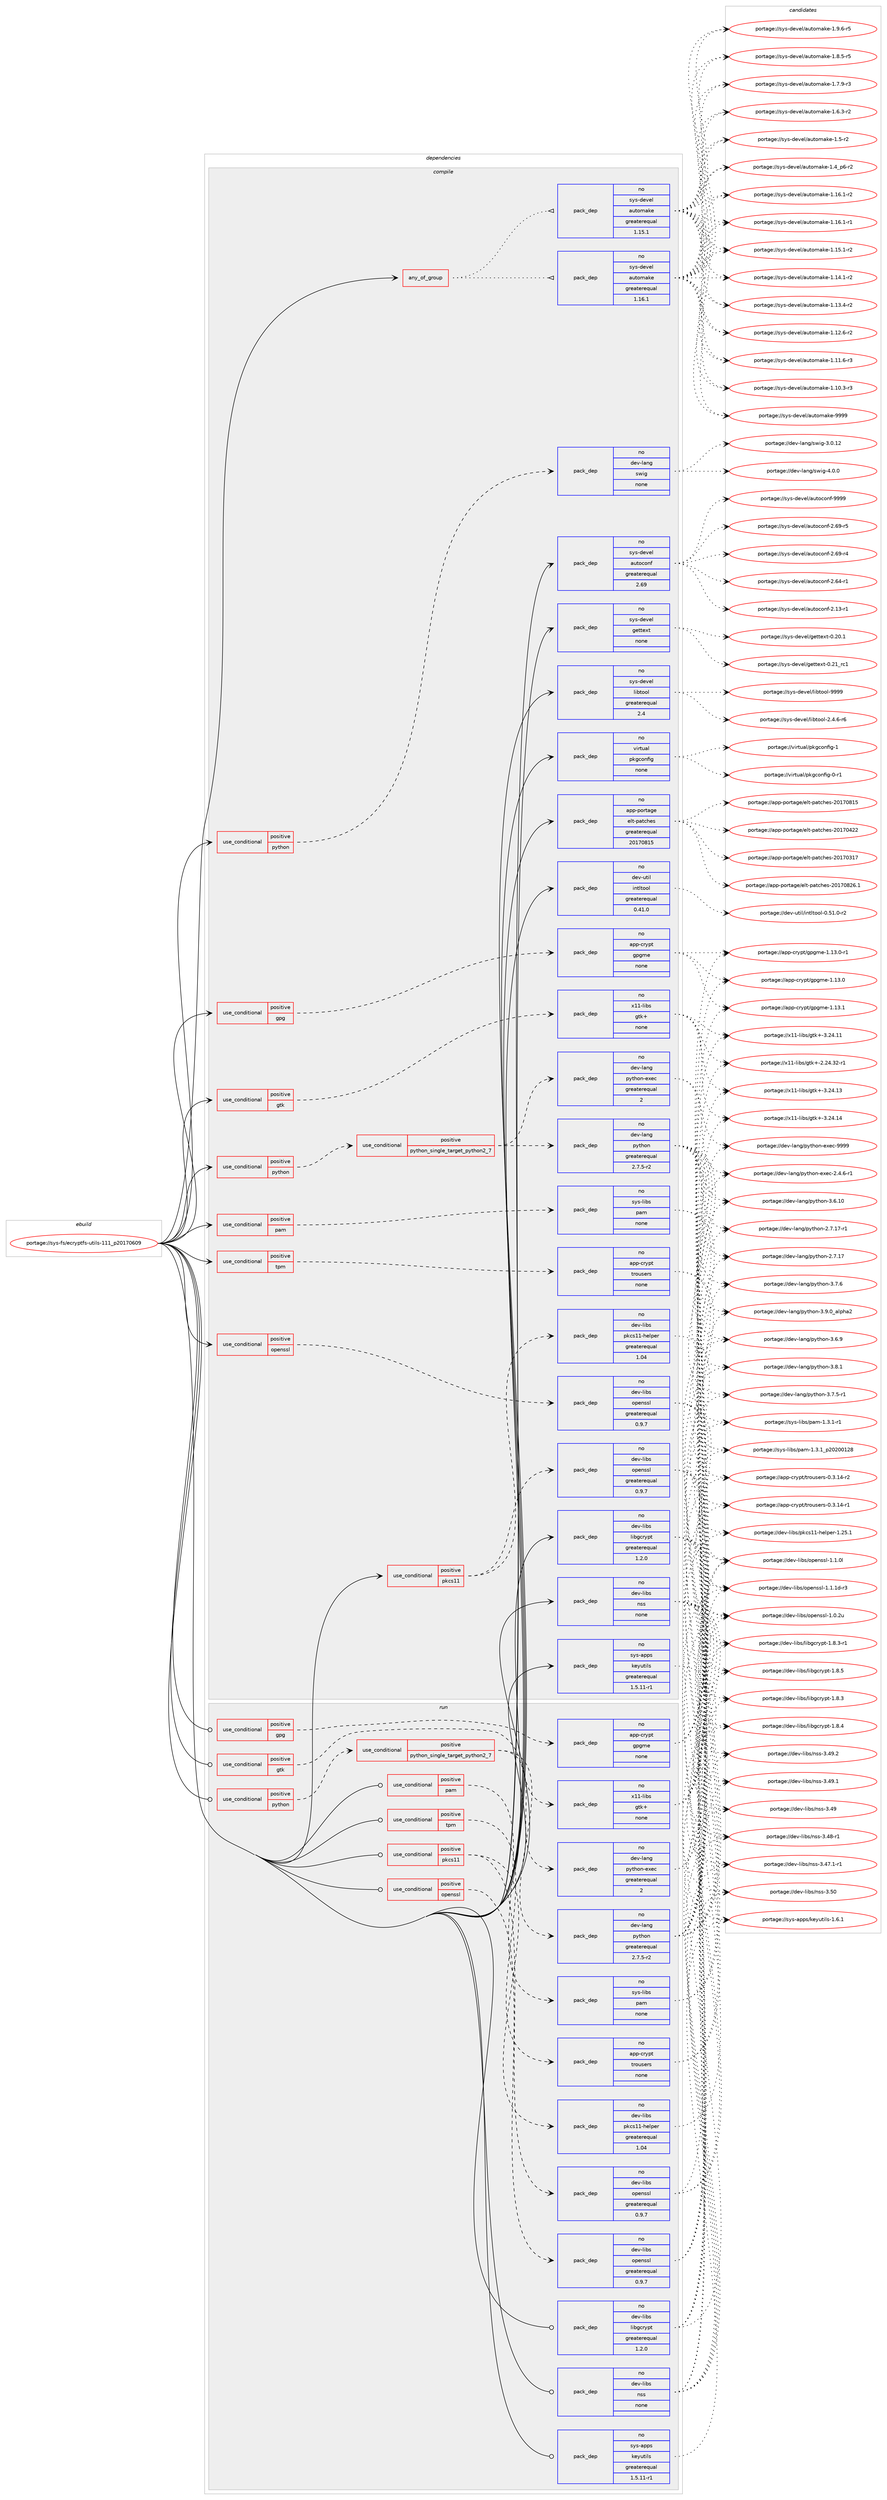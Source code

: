 digraph prolog {

# *************
# Graph options
# *************

newrank=true;
concentrate=true;
compound=true;
graph [rankdir=LR,fontname=Helvetica,fontsize=10,ranksep=1.5];#, ranksep=2.5, nodesep=0.2];
edge  [arrowhead=vee];
node  [fontname=Helvetica,fontsize=10];

# **********
# The ebuild
# **********

subgraph cluster_leftcol {
color=gray;
rank=same;
label=<<i>ebuild</i>>;
id [label="portage://sys-fs/ecryptfs-utils-111_p20170609", color=red, width=4, href="../sys-fs/ecryptfs-utils-111_p20170609.svg"];
}

# ****************
# The dependencies
# ****************

subgraph cluster_midcol {
color=gray;
label=<<i>dependencies</i>>;
subgraph cluster_compile {
fillcolor="#eeeeee";
style=filled;
label=<<i>compile</i>>;
subgraph any975 {
dependency46759 [label=<<TABLE BORDER="0" CELLBORDER="1" CELLSPACING="0" CELLPADDING="4"><TR><TD CELLPADDING="10">any_of_group</TD></TR></TABLE>>, shape=none, color=red];subgraph pack36476 {
dependency46760 [label=<<TABLE BORDER="0" CELLBORDER="1" CELLSPACING="0" CELLPADDING="4" WIDTH="220"><TR><TD ROWSPAN="6" CELLPADDING="30">pack_dep</TD></TR><TR><TD WIDTH="110">no</TD></TR><TR><TD>sys-devel</TD></TR><TR><TD>automake</TD></TR><TR><TD>greaterequal</TD></TR><TR><TD>1.16.1</TD></TR></TABLE>>, shape=none, color=blue];
}
dependency46759:e -> dependency46760:w [weight=20,style="dotted",arrowhead="oinv"];
subgraph pack36477 {
dependency46761 [label=<<TABLE BORDER="0" CELLBORDER="1" CELLSPACING="0" CELLPADDING="4" WIDTH="220"><TR><TD ROWSPAN="6" CELLPADDING="30">pack_dep</TD></TR><TR><TD WIDTH="110">no</TD></TR><TR><TD>sys-devel</TD></TR><TR><TD>automake</TD></TR><TR><TD>greaterequal</TD></TR><TR><TD>1.15.1</TD></TR></TABLE>>, shape=none, color=blue];
}
dependency46759:e -> dependency46761:w [weight=20,style="dotted",arrowhead="oinv"];
}
id:e -> dependency46759:w [weight=20,style="solid",arrowhead="vee"];
subgraph cond9248 {
dependency46762 [label=<<TABLE BORDER="0" CELLBORDER="1" CELLSPACING="0" CELLPADDING="4"><TR><TD ROWSPAN="3" CELLPADDING="10">use_conditional</TD></TR><TR><TD>positive</TD></TR><TR><TD>gpg</TD></TR></TABLE>>, shape=none, color=red];
subgraph pack36478 {
dependency46763 [label=<<TABLE BORDER="0" CELLBORDER="1" CELLSPACING="0" CELLPADDING="4" WIDTH="220"><TR><TD ROWSPAN="6" CELLPADDING="30">pack_dep</TD></TR><TR><TD WIDTH="110">no</TD></TR><TR><TD>app-crypt</TD></TR><TR><TD>gpgme</TD></TR><TR><TD>none</TD></TR><TR><TD></TD></TR></TABLE>>, shape=none, color=blue];
}
dependency46762:e -> dependency46763:w [weight=20,style="dashed",arrowhead="vee"];
}
id:e -> dependency46762:w [weight=20,style="solid",arrowhead="vee"];
subgraph cond9249 {
dependency46764 [label=<<TABLE BORDER="0" CELLBORDER="1" CELLSPACING="0" CELLPADDING="4"><TR><TD ROWSPAN="3" CELLPADDING="10">use_conditional</TD></TR><TR><TD>positive</TD></TR><TR><TD>gtk</TD></TR></TABLE>>, shape=none, color=red];
subgraph pack36479 {
dependency46765 [label=<<TABLE BORDER="0" CELLBORDER="1" CELLSPACING="0" CELLPADDING="4" WIDTH="220"><TR><TD ROWSPAN="6" CELLPADDING="30">pack_dep</TD></TR><TR><TD WIDTH="110">no</TD></TR><TR><TD>x11-libs</TD></TR><TR><TD>gtk+</TD></TR><TR><TD>none</TD></TR><TR><TD></TD></TR></TABLE>>, shape=none, color=blue];
}
dependency46764:e -> dependency46765:w [weight=20,style="dashed",arrowhead="vee"];
}
id:e -> dependency46764:w [weight=20,style="solid",arrowhead="vee"];
subgraph cond9250 {
dependency46766 [label=<<TABLE BORDER="0" CELLBORDER="1" CELLSPACING="0" CELLPADDING="4"><TR><TD ROWSPAN="3" CELLPADDING="10">use_conditional</TD></TR><TR><TD>positive</TD></TR><TR><TD>openssl</TD></TR></TABLE>>, shape=none, color=red];
subgraph pack36480 {
dependency46767 [label=<<TABLE BORDER="0" CELLBORDER="1" CELLSPACING="0" CELLPADDING="4" WIDTH="220"><TR><TD ROWSPAN="6" CELLPADDING="30">pack_dep</TD></TR><TR><TD WIDTH="110">no</TD></TR><TR><TD>dev-libs</TD></TR><TR><TD>openssl</TD></TR><TR><TD>greaterequal</TD></TR><TR><TD>0.9.7</TD></TR></TABLE>>, shape=none, color=blue];
}
dependency46766:e -> dependency46767:w [weight=20,style="dashed",arrowhead="vee"];
}
id:e -> dependency46766:w [weight=20,style="solid",arrowhead="vee"];
subgraph cond9251 {
dependency46768 [label=<<TABLE BORDER="0" CELLBORDER="1" CELLSPACING="0" CELLPADDING="4"><TR><TD ROWSPAN="3" CELLPADDING="10">use_conditional</TD></TR><TR><TD>positive</TD></TR><TR><TD>pam</TD></TR></TABLE>>, shape=none, color=red];
subgraph pack36481 {
dependency46769 [label=<<TABLE BORDER="0" CELLBORDER="1" CELLSPACING="0" CELLPADDING="4" WIDTH="220"><TR><TD ROWSPAN="6" CELLPADDING="30">pack_dep</TD></TR><TR><TD WIDTH="110">no</TD></TR><TR><TD>sys-libs</TD></TR><TR><TD>pam</TD></TR><TR><TD>none</TD></TR><TR><TD></TD></TR></TABLE>>, shape=none, color=blue];
}
dependency46768:e -> dependency46769:w [weight=20,style="dashed",arrowhead="vee"];
}
id:e -> dependency46768:w [weight=20,style="solid",arrowhead="vee"];
subgraph cond9252 {
dependency46770 [label=<<TABLE BORDER="0" CELLBORDER="1" CELLSPACING="0" CELLPADDING="4"><TR><TD ROWSPAN="3" CELLPADDING="10">use_conditional</TD></TR><TR><TD>positive</TD></TR><TR><TD>pkcs11</TD></TR></TABLE>>, shape=none, color=red];
subgraph pack36482 {
dependency46771 [label=<<TABLE BORDER="0" CELLBORDER="1" CELLSPACING="0" CELLPADDING="4" WIDTH="220"><TR><TD ROWSPAN="6" CELLPADDING="30">pack_dep</TD></TR><TR><TD WIDTH="110">no</TD></TR><TR><TD>dev-libs</TD></TR><TR><TD>openssl</TD></TR><TR><TD>greaterequal</TD></TR><TR><TD>0.9.7</TD></TR></TABLE>>, shape=none, color=blue];
}
dependency46770:e -> dependency46771:w [weight=20,style="dashed",arrowhead="vee"];
subgraph pack36483 {
dependency46772 [label=<<TABLE BORDER="0" CELLBORDER="1" CELLSPACING="0" CELLPADDING="4" WIDTH="220"><TR><TD ROWSPAN="6" CELLPADDING="30">pack_dep</TD></TR><TR><TD WIDTH="110">no</TD></TR><TR><TD>dev-libs</TD></TR><TR><TD>pkcs11-helper</TD></TR><TR><TD>greaterequal</TD></TR><TR><TD>1.04</TD></TR></TABLE>>, shape=none, color=blue];
}
dependency46770:e -> dependency46772:w [weight=20,style="dashed",arrowhead="vee"];
}
id:e -> dependency46770:w [weight=20,style="solid",arrowhead="vee"];
subgraph cond9253 {
dependency46773 [label=<<TABLE BORDER="0" CELLBORDER="1" CELLSPACING="0" CELLPADDING="4"><TR><TD ROWSPAN="3" CELLPADDING="10">use_conditional</TD></TR><TR><TD>positive</TD></TR><TR><TD>python</TD></TR></TABLE>>, shape=none, color=red];
subgraph cond9254 {
dependency46774 [label=<<TABLE BORDER="0" CELLBORDER="1" CELLSPACING="0" CELLPADDING="4"><TR><TD ROWSPAN="3" CELLPADDING="10">use_conditional</TD></TR><TR><TD>positive</TD></TR><TR><TD>python_single_target_python2_7</TD></TR></TABLE>>, shape=none, color=red];
subgraph pack36484 {
dependency46775 [label=<<TABLE BORDER="0" CELLBORDER="1" CELLSPACING="0" CELLPADDING="4" WIDTH="220"><TR><TD ROWSPAN="6" CELLPADDING="30">pack_dep</TD></TR><TR><TD WIDTH="110">no</TD></TR><TR><TD>dev-lang</TD></TR><TR><TD>python</TD></TR><TR><TD>greaterequal</TD></TR><TR><TD>2.7.5-r2</TD></TR></TABLE>>, shape=none, color=blue];
}
dependency46774:e -> dependency46775:w [weight=20,style="dashed",arrowhead="vee"];
subgraph pack36485 {
dependency46776 [label=<<TABLE BORDER="0" CELLBORDER="1" CELLSPACING="0" CELLPADDING="4" WIDTH="220"><TR><TD ROWSPAN="6" CELLPADDING="30">pack_dep</TD></TR><TR><TD WIDTH="110">no</TD></TR><TR><TD>dev-lang</TD></TR><TR><TD>python-exec</TD></TR><TR><TD>greaterequal</TD></TR><TR><TD>2</TD></TR></TABLE>>, shape=none, color=blue];
}
dependency46774:e -> dependency46776:w [weight=20,style="dashed",arrowhead="vee"];
}
dependency46773:e -> dependency46774:w [weight=20,style="dashed",arrowhead="vee"];
}
id:e -> dependency46773:w [weight=20,style="solid",arrowhead="vee"];
subgraph cond9255 {
dependency46777 [label=<<TABLE BORDER="0" CELLBORDER="1" CELLSPACING="0" CELLPADDING="4"><TR><TD ROWSPAN="3" CELLPADDING="10">use_conditional</TD></TR><TR><TD>positive</TD></TR><TR><TD>python</TD></TR></TABLE>>, shape=none, color=red];
subgraph pack36486 {
dependency46778 [label=<<TABLE BORDER="0" CELLBORDER="1" CELLSPACING="0" CELLPADDING="4" WIDTH="220"><TR><TD ROWSPAN="6" CELLPADDING="30">pack_dep</TD></TR><TR><TD WIDTH="110">no</TD></TR><TR><TD>dev-lang</TD></TR><TR><TD>swig</TD></TR><TR><TD>none</TD></TR><TR><TD></TD></TR></TABLE>>, shape=none, color=blue];
}
dependency46777:e -> dependency46778:w [weight=20,style="dashed",arrowhead="vee"];
}
id:e -> dependency46777:w [weight=20,style="solid",arrowhead="vee"];
subgraph cond9256 {
dependency46779 [label=<<TABLE BORDER="0" CELLBORDER="1" CELLSPACING="0" CELLPADDING="4"><TR><TD ROWSPAN="3" CELLPADDING="10">use_conditional</TD></TR><TR><TD>positive</TD></TR><TR><TD>tpm</TD></TR></TABLE>>, shape=none, color=red];
subgraph pack36487 {
dependency46780 [label=<<TABLE BORDER="0" CELLBORDER="1" CELLSPACING="0" CELLPADDING="4" WIDTH="220"><TR><TD ROWSPAN="6" CELLPADDING="30">pack_dep</TD></TR><TR><TD WIDTH="110">no</TD></TR><TR><TD>app-crypt</TD></TR><TR><TD>trousers</TD></TR><TR><TD>none</TD></TR><TR><TD></TD></TR></TABLE>>, shape=none, color=blue];
}
dependency46779:e -> dependency46780:w [weight=20,style="dashed",arrowhead="vee"];
}
id:e -> dependency46779:w [weight=20,style="solid",arrowhead="vee"];
subgraph pack36488 {
dependency46781 [label=<<TABLE BORDER="0" CELLBORDER="1" CELLSPACING="0" CELLPADDING="4" WIDTH="220"><TR><TD ROWSPAN="6" CELLPADDING="30">pack_dep</TD></TR><TR><TD WIDTH="110">no</TD></TR><TR><TD>app-portage</TD></TR><TR><TD>elt-patches</TD></TR><TR><TD>greaterequal</TD></TR><TR><TD>20170815</TD></TR></TABLE>>, shape=none, color=blue];
}
id:e -> dependency46781:w [weight=20,style="solid",arrowhead="vee"];
subgraph pack36489 {
dependency46782 [label=<<TABLE BORDER="0" CELLBORDER="1" CELLSPACING="0" CELLPADDING="4" WIDTH="220"><TR><TD ROWSPAN="6" CELLPADDING="30">pack_dep</TD></TR><TR><TD WIDTH="110">no</TD></TR><TR><TD>dev-libs</TD></TR><TR><TD>libgcrypt</TD></TR><TR><TD>greaterequal</TD></TR><TR><TD>1.2.0</TD></TR></TABLE>>, shape=none, color=blue];
}
id:e -> dependency46782:w [weight=20,style="solid",arrowhead="vee"];
subgraph pack36490 {
dependency46783 [label=<<TABLE BORDER="0" CELLBORDER="1" CELLSPACING="0" CELLPADDING="4" WIDTH="220"><TR><TD ROWSPAN="6" CELLPADDING="30">pack_dep</TD></TR><TR><TD WIDTH="110">no</TD></TR><TR><TD>dev-libs</TD></TR><TR><TD>nss</TD></TR><TR><TD>none</TD></TR><TR><TD></TD></TR></TABLE>>, shape=none, color=blue];
}
id:e -> dependency46783:w [weight=20,style="solid",arrowhead="vee"];
subgraph pack36491 {
dependency46784 [label=<<TABLE BORDER="0" CELLBORDER="1" CELLSPACING="0" CELLPADDING="4" WIDTH="220"><TR><TD ROWSPAN="6" CELLPADDING="30">pack_dep</TD></TR><TR><TD WIDTH="110">no</TD></TR><TR><TD>dev-util</TD></TR><TR><TD>intltool</TD></TR><TR><TD>greaterequal</TD></TR><TR><TD>0.41.0</TD></TR></TABLE>>, shape=none, color=blue];
}
id:e -> dependency46784:w [weight=20,style="solid",arrowhead="vee"];
subgraph pack36492 {
dependency46785 [label=<<TABLE BORDER="0" CELLBORDER="1" CELLSPACING="0" CELLPADDING="4" WIDTH="220"><TR><TD ROWSPAN="6" CELLPADDING="30">pack_dep</TD></TR><TR><TD WIDTH="110">no</TD></TR><TR><TD>sys-apps</TD></TR><TR><TD>keyutils</TD></TR><TR><TD>greaterequal</TD></TR><TR><TD>1.5.11-r1</TD></TR></TABLE>>, shape=none, color=blue];
}
id:e -> dependency46785:w [weight=20,style="solid",arrowhead="vee"];
subgraph pack36493 {
dependency46786 [label=<<TABLE BORDER="0" CELLBORDER="1" CELLSPACING="0" CELLPADDING="4" WIDTH="220"><TR><TD ROWSPAN="6" CELLPADDING="30">pack_dep</TD></TR><TR><TD WIDTH="110">no</TD></TR><TR><TD>sys-devel</TD></TR><TR><TD>autoconf</TD></TR><TR><TD>greaterequal</TD></TR><TR><TD>2.69</TD></TR></TABLE>>, shape=none, color=blue];
}
id:e -> dependency46786:w [weight=20,style="solid",arrowhead="vee"];
subgraph pack36494 {
dependency46787 [label=<<TABLE BORDER="0" CELLBORDER="1" CELLSPACING="0" CELLPADDING="4" WIDTH="220"><TR><TD ROWSPAN="6" CELLPADDING="30">pack_dep</TD></TR><TR><TD WIDTH="110">no</TD></TR><TR><TD>sys-devel</TD></TR><TR><TD>gettext</TD></TR><TR><TD>none</TD></TR><TR><TD></TD></TR></TABLE>>, shape=none, color=blue];
}
id:e -> dependency46787:w [weight=20,style="solid",arrowhead="vee"];
subgraph pack36495 {
dependency46788 [label=<<TABLE BORDER="0" CELLBORDER="1" CELLSPACING="0" CELLPADDING="4" WIDTH="220"><TR><TD ROWSPAN="6" CELLPADDING="30">pack_dep</TD></TR><TR><TD WIDTH="110">no</TD></TR><TR><TD>sys-devel</TD></TR><TR><TD>libtool</TD></TR><TR><TD>greaterequal</TD></TR><TR><TD>2.4</TD></TR></TABLE>>, shape=none, color=blue];
}
id:e -> dependency46788:w [weight=20,style="solid",arrowhead="vee"];
subgraph pack36496 {
dependency46789 [label=<<TABLE BORDER="0" CELLBORDER="1" CELLSPACING="0" CELLPADDING="4" WIDTH="220"><TR><TD ROWSPAN="6" CELLPADDING="30">pack_dep</TD></TR><TR><TD WIDTH="110">no</TD></TR><TR><TD>virtual</TD></TR><TR><TD>pkgconfig</TD></TR><TR><TD>none</TD></TR><TR><TD></TD></TR></TABLE>>, shape=none, color=blue];
}
id:e -> dependency46789:w [weight=20,style="solid",arrowhead="vee"];
}
subgraph cluster_compileandrun {
fillcolor="#eeeeee";
style=filled;
label=<<i>compile and run</i>>;
}
subgraph cluster_run {
fillcolor="#eeeeee";
style=filled;
label=<<i>run</i>>;
subgraph cond9257 {
dependency46790 [label=<<TABLE BORDER="0" CELLBORDER="1" CELLSPACING="0" CELLPADDING="4"><TR><TD ROWSPAN="3" CELLPADDING="10">use_conditional</TD></TR><TR><TD>positive</TD></TR><TR><TD>gpg</TD></TR></TABLE>>, shape=none, color=red];
subgraph pack36497 {
dependency46791 [label=<<TABLE BORDER="0" CELLBORDER="1" CELLSPACING="0" CELLPADDING="4" WIDTH="220"><TR><TD ROWSPAN="6" CELLPADDING="30">pack_dep</TD></TR><TR><TD WIDTH="110">no</TD></TR><TR><TD>app-crypt</TD></TR><TR><TD>gpgme</TD></TR><TR><TD>none</TD></TR><TR><TD></TD></TR></TABLE>>, shape=none, color=blue];
}
dependency46790:e -> dependency46791:w [weight=20,style="dashed",arrowhead="vee"];
}
id:e -> dependency46790:w [weight=20,style="solid",arrowhead="odot"];
subgraph cond9258 {
dependency46792 [label=<<TABLE BORDER="0" CELLBORDER="1" CELLSPACING="0" CELLPADDING="4"><TR><TD ROWSPAN="3" CELLPADDING="10">use_conditional</TD></TR><TR><TD>positive</TD></TR><TR><TD>gtk</TD></TR></TABLE>>, shape=none, color=red];
subgraph pack36498 {
dependency46793 [label=<<TABLE BORDER="0" CELLBORDER="1" CELLSPACING="0" CELLPADDING="4" WIDTH="220"><TR><TD ROWSPAN="6" CELLPADDING="30">pack_dep</TD></TR><TR><TD WIDTH="110">no</TD></TR><TR><TD>x11-libs</TD></TR><TR><TD>gtk+</TD></TR><TR><TD>none</TD></TR><TR><TD></TD></TR></TABLE>>, shape=none, color=blue];
}
dependency46792:e -> dependency46793:w [weight=20,style="dashed",arrowhead="vee"];
}
id:e -> dependency46792:w [weight=20,style="solid",arrowhead="odot"];
subgraph cond9259 {
dependency46794 [label=<<TABLE BORDER="0" CELLBORDER="1" CELLSPACING="0" CELLPADDING="4"><TR><TD ROWSPAN="3" CELLPADDING="10">use_conditional</TD></TR><TR><TD>positive</TD></TR><TR><TD>openssl</TD></TR></TABLE>>, shape=none, color=red];
subgraph pack36499 {
dependency46795 [label=<<TABLE BORDER="0" CELLBORDER="1" CELLSPACING="0" CELLPADDING="4" WIDTH="220"><TR><TD ROWSPAN="6" CELLPADDING="30">pack_dep</TD></TR><TR><TD WIDTH="110">no</TD></TR><TR><TD>dev-libs</TD></TR><TR><TD>openssl</TD></TR><TR><TD>greaterequal</TD></TR><TR><TD>0.9.7</TD></TR></TABLE>>, shape=none, color=blue];
}
dependency46794:e -> dependency46795:w [weight=20,style="dashed",arrowhead="vee"];
}
id:e -> dependency46794:w [weight=20,style="solid",arrowhead="odot"];
subgraph cond9260 {
dependency46796 [label=<<TABLE BORDER="0" CELLBORDER="1" CELLSPACING="0" CELLPADDING="4"><TR><TD ROWSPAN="3" CELLPADDING="10">use_conditional</TD></TR><TR><TD>positive</TD></TR><TR><TD>pam</TD></TR></TABLE>>, shape=none, color=red];
subgraph pack36500 {
dependency46797 [label=<<TABLE BORDER="0" CELLBORDER="1" CELLSPACING="0" CELLPADDING="4" WIDTH="220"><TR><TD ROWSPAN="6" CELLPADDING="30">pack_dep</TD></TR><TR><TD WIDTH="110">no</TD></TR><TR><TD>sys-libs</TD></TR><TR><TD>pam</TD></TR><TR><TD>none</TD></TR><TR><TD></TD></TR></TABLE>>, shape=none, color=blue];
}
dependency46796:e -> dependency46797:w [weight=20,style="dashed",arrowhead="vee"];
}
id:e -> dependency46796:w [weight=20,style="solid",arrowhead="odot"];
subgraph cond9261 {
dependency46798 [label=<<TABLE BORDER="0" CELLBORDER="1" CELLSPACING="0" CELLPADDING="4"><TR><TD ROWSPAN="3" CELLPADDING="10">use_conditional</TD></TR><TR><TD>positive</TD></TR><TR><TD>pkcs11</TD></TR></TABLE>>, shape=none, color=red];
subgraph pack36501 {
dependency46799 [label=<<TABLE BORDER="0" CELLBORDER="1" CELLSPACING="0" CELLPADDING="4" WIDTH="220"><TR><TD ROWSPAN="6" CELLPADDING="30">pack_dep</TD></TR><TR><TD WIDTH="110">no</TD></TR><TR><TD>dev-libs</TD></TR><TR><TD>openssl</TD></TR><TR><TD>greaterequal</TD></TR><TR><TD>0.9.7</TD></TR></TABLE>>, shape=none, color=blue];
}
dependency46798:e -> dependency46799:w [weight=20,style="dashed",arrowhead="vee"];
subgraph pack36502 {
dependency46800 [label=<<TABLE BORDER="0" CELLBORDER="1" CELLSPACING="0" CELLPADDING="4" WIDTH="220"><TR><TD ROWSPAN="6" CELLPADDING="30">pack_dep</TD></TR><TR><TD WIDTH="110">no</TD></TR><TR><TD>dev-libs</TD></TR><TR><TD>pkcs11-helper</TD></TR><TR><TD>greaterequal</TD></TR><TR><TD>1.04</TD></TR></TABLE>>, shape=none, color=blue];
}
dependency46798:e -> dependency46800:w [weight=20,style="dashed",arrowhead="vee"];
}
id:e -> dependency46798:w [weight=20,style="solid",arrowhead="odot"];
subgraph cond9262 {
dependency46801 [label=<<TABLE BORDER="0" CELLBORDER="1" CELLSPACING="0" CELLPADDING="4"><TR><TD ROWSPAN="3" CELLPADDING="10">use_conditional</TD></TR><TR><TD>positive</TD></TR><TR><TD>python</TD></TR></TABLE>>, shape=none, color=red];
subgraph cond9263 {
dependency46802 [label=<<TABLE BORDER="0" CELLBORDER="1" CELLSPACING="0" CELLPADDING="4"><TR><TD ROWSPAN="3" CELLPADDING="10">use_conditional</TD></TR><TR><TD>positive</TD></TR><TR><TD>python_single_target_python2_7</TD></TR></TABLE>>, shape=none, color=red];
subgraph pack36503 {
dependency46803 [label=<<TABLE BORDER="0" CELLBORDER="1" CELLSPACING="0" CELLPADDING="4" WIDTH="220"><TR><TD ROWSPAN="6" CELLPADDING="30">pack_dep</TD></TR><TR><TD WIDTH="110">no</TD></TR><TR><TD>dev-lang</TD></TR><TR><TD>python</TD></TR><TR><TD>greaterequal</TD></TR><TR><TD>2.7.5-r2</TD></TR></TABLE>>, shape=none, color=blue];
}
dependency46802:e -> dependency46803:w [weight=20,style="dashed",arrowhead="vee"];
subgraph pack36504 {
dependency46804 [label=<<TABLE BORDER="0" CELLBORDER="1" CELLSPACING="0" CELLPADDING="4" WIDTH="220"><TR><TD ROWSPAN="6" CELLPADDING="30">pack_dep</TD></TR><TR><TD WIDTH="110">no</TD></TR><TR><TD>dev-lang</TD></TR><TR><TD>python-exec</TD></TR><TR><TD>greaterequal</TD></TR><TR><TD>2</TD></TR></TABLE>>, shape=none, color=blue];
}
dependency46802:e -> dependency46804:w [weight=20,style="dashed",arrowhead="vee"];
}
dependency46801:e -> dependency46802:w [weight=20,style="dashed",arrowhead="vee"];
}
id:e -> dependency46801:w [weight=20,style="solid",arrowhead="odot"];
subgraph cond9264 {
dependency46805 [label=<<TABLE BORDER="0" CELLBORDER="1" CELLSPACING="0" CELLPADDING="4"><TR><TD ROWSPAN="3" CELLPADDING="10">use_conditional</TD></TR><TR><TD>positive</TD></TR><TR><TD>tpm</TD></TR></TABLE>>, shape=none, color=red];
subgraph pack36505 {
dependency46806 [label=<<TABLE BORDER="0" CELLBORDER="1" CELLSPACING="0" CELLPADDING="4" WIDTH="220"><TR><TD ROWSPAN="6" CELLPADDING="30">pack_dep</TD></TR><TR><TD WIDTH="110">no</TD></TR><TR><TD>app-crypt</TD></TR><TR><TD>trousers</TD></TR><TR><TD>none</TD></TR><TR><TD></TD></TR></TABLE>>, shape=none, color=blue];
}
dependency46805:e -> dependency46806:w [weight=20,style="dashed",arrowhead="vee"];
}
id:e -> dependency46805:w [weight=20,style="solid",arrowhead="odot"];
subgraph pack36506 {
dependency46807 [label=<<TABLE BORDER="0" CELLBORDER="1" CELLSPACING="0" CELLPADDING="4" WIDTH="220"><TR><TD ROWSPAN="6" CELLPADDING="30">pack_dep</TD></TR><TR><TD WIDTH="110">no</TD></TR><TR><TD>dev-libs</TD></TR><TR><TD>libgcrypt</TD></TR><TR><TD>greaterequal</TD></TR><TR><TD>1.2.0</TD></TR></TABLE>>, shape=none, color=blue];
}
id:e -> dependency46807:w [weight=20,style="solid",arrowhead="odot"];
subgraph pack36507 {
dependency46808 [label=<<TABLE BORDER="0" CELLBORDER="1" CELLSPACING="0" CELLPADDING="4" WIDTH="220"><TR><TD ROWSPAN="6" CELLPADDING="30">pack_dep</TD></TR><TR><TD WIDTH="110">no</TD></TR><TR><TD>dev-libs</TD></TR><TR><TD>nss</TD></TR><TR><TD>none</TD></TR><TR><TD></TD></TR></TABLE>>, shape=none, color=blue];
}
id:e -> dependency46808:w [weight=20,style="solid",arrowhead="odot"];
subgraph pack36508 {
dependency46809 [label=<<TABLE BORDER="0" CELLBORDER="1" CELLSPACING="0" CELLPADDING="4" WIDTH="220"><TR><TD ROWSPAN="6" CELLPADDING="30">pack_dep</TD></TR><TR><TD WIDTH="110">no</TD></TR><TR><TD>sys-apps</TD></TR><TR><TD>keyutils</TD></TR><TR><TD>greaterequal</TD></TR><TR><TD>1.5.11-r1</TD></TR></TABLE>>, shape=none, color=blue];
}
id:e -> dependency46809:w [weight=20,style="solid",arrowhead="odot"];
}
}

# **************
# The candidates
# **************

subgraph cluster_choices {
rank=same;
color=gray;
label=<<i>candidates</i>>;

subgraph choice36476 {
color=black;
nodesep=1;
choice115121115451001011181011084797117116111109971071014557575757 [label="portage://sys-devel/automake-9999", color=red, width=4,href="../sys-devel/automake-9999.svg"];
choice115121115451001011181011084797117116111109971071014549465746544511453 [label="portage://sys-devel/automake-1.9.6-r5", color=red, width=4,href="../sys-devel/automake-1.9.6-r5.svg"];
choice115121115451001011181011084797117116111109971071014549465646534511453 [label="portage://sys-devel/automake-1.8.5-r5", color=red, width=4,href="../sys-devel/automake-1.8.5-r5.svg"];
choice115121115451001011181011084797117116111109971071014549465546574511451 [label="portage://sys-devel/automake-1.7.9-r3", color=red, width=4,href="../sys-devel/automake-1.7.9-r3.svg"];
choice115121115451001011181011084797117116111109971071014549465446514511450 [label="portage://sys-devel/automake-1.6.3-r2", color=red, width=4,href="../sys-devel/automake-1.6.3-r2.svg"];
choice11512111545100101118101108479711711611110997107101454946534511450 [label="portage://sys-devel/automake-1.5-r2", color=red, width=4,href="../sys-devel/automake-1.5-r2.svg"];
choice115121115451001011181011084797117116111109971071014549465295112544511450 [label="portage://sys-devel/automake-1.4_p6-r2", color=red, width=4,href="../sys-devel/automake-1.4_p6-r2.svg"];
choice11512111545100101118101108479711711611110997107101454946495446494511450 [label="portage://sys-devel/automake-1.16.1-r2", color=red, width=4,href="../sys-devel/automake-1.16.1-r2.svg"];
choice11512111545100101118101108479711711611110997107101454946495446494511449 [label="portage://sys-devel/automake-1.16.1-r1", color=red, width=4,href="../sys-devel/automake-1.16.1-r1.svg"];
choice11512111545100101118101108479711711611110997107101454946495346494511450 [label="portage://sys-devel/automake-1.15.1-r2", color=red, width=4,href="../sys-devel/automake-1.15.1-r2.svg"];
choice11512111545100101118101108479711711611110997107101454946495246494511450 [label="portage://sys-devel/automake-1.14.1-r2", color=red, width=4,href="../sys-devel/automake-1.14.1-r2.svg"];
choice11512111545100101118101108479711711611110997107101454946495146524511450 [label="portage://sys-devel/automake-1.13.4-r2", color=red, width=4,href="../sys-devel/automake-1.13.4-r2.svg"];
choice11512111545100101118101108479711711611110997107101454946495046544511450 [label="portage://sys-devel/automake-1.12.6-r2", color=red, width=4,href="../sys-devel/automake-1.12.6-r2.svg"];
choice11512111545100101118101108479711711611110997107101454946494946544511451 [label="portage://sys-devel/automake-1.11.6-r3", color=red, width=4,href="../sys-devel/automake-1.11.6-r3.svg"];
choice11512111545100101118101108479711711611110997107101454946494846514511451 [label="portage://sys-devel/automake-1.10.3-r3", color=red, width=4,href="../sys-devel/automake-1.10.3-r3.svg"];
dependency46760:e -> choice115121115451001011181011084797117116111109971071014557575757:w [style=dotted,weight="100"];
dependency46760:e -> choice115121115451001011181011084797117116111109971071014549465746544511453:w [style=dotted,weight="100"];
dependency46760:e -> choice115121115451001011181011084797117116111109971071014549465646534511453:w [style=dotted,weight="100"];
dependency46760:e -> choice115121115451001011181011084797117116111109971071014549465546574511451:w [style=dotted,weight="100"];
dependency46760:e -> choice115121115451001011181011084797117116111109971071014549465446514511450:w [style=dotted,weight="100"];
dependency46760:e -> choice11512111545100101118101108479711711611110997107101454946534511450:w [style=dotted,weight="100"];
dependency46760:e -> choice115121115451001011181011084797117116111109971071014549465295112544511450:w [style=dotted,weight="100"];
dependency46760:e -> choice11512111545100101118101108479711711611110997107101454946495446494511450:w [style=dotted,weight="100"];
dependency46760:e -> choice11512111545100101118101108479711711611110997107101454946495446494511449:w [style=dotted,weight="100"];
dependency46760:e -> choice11512111545100101118101108479711711611110997107101454946495346494511450:w [style=dotted,weight="100"];
dependency46760:e -> choice11512111545100101118101108479711711611110997107101454946495246494511450:w [style=dotted,weight="100"];
dependency46760:e -> choice11512111545100101118101108479711711611110997107101454946495146524511450:w [style=dotted,weight="100"];
dependency46760:e -> choice11512111545100101118101108479711711611110997107101454946495046544511450:w [style=dotted,weight="100"];
dependency46760:e -> choice11512111545100101118101108479711711611110997107101454946494946544511451:w [style=dotted,weight="100"];
dependency46760:e -> choice11512111545100101118101108479711711611110997107101454946494846514511451:w [style=dotted,weight="100"];
}
subgraph choice36477 {
color=black;
nodesep=1;
choice115121115451001011181011084797117116111109971071014557575757 [label="portage://sys-devel/automake-9999", color=red, width=4,href="../sys-devel/automake-9999.svg"];
choice115121115451001011181011084797117116111109971071014549465746544511453 [label="portage://sys-devel/automake-1.9.6-r5", color=red, width=4,href="../sys-devel/automake-1.9.6-r5.svg"];
choice115121115451001011181011084797117116111109971071014549465646534511453 [label="portage://sys-devel/automake-1.8.5-r5", color=red, width=4,href="../sys-devel/automake-1.8.5-r5.svg"];
choice115121115451001011181011084797117116111109971071014549465546574511451 [label="portage://sys-devel/automake-1.7.9-r3", color=red, width=4,href="../sys-devel/automake-1.7.9-r3.svg"];
choice115121115451001011181011084797117116111109971071014549465446514511450 [label="portage://sys-devel/automake-1.6.3-r2", color=red, width=4,href="../sys-devel/automake-1.6.3-r2.svg"];
choice11512111545100101118101108479711711611110997107101454946534511450 [label="portage://sys-devel/automake-1.5-r2", color=red, width=4,href="../sys-devel/automake-1.5-r2.svg"];
choice115121115451001011181011084797117116111109971071014549465295112544511450 [label="portage://sys-devel/automake-1.4_p6-r2", color=red, width=4,href="../sys-devel/automake-1.4_p6-r2.svg"];
choice11512111545100101118101108479711711611110997107101454946495446494511450 [label="portage://sys-devel/automake-1.16.1-r2", color=red, width=4,href="../sys-devel/automake-1.16.1-r2.svg"];
choice11512111545100101118101108479711711611110997107101454946495446494511449 [label="portage://sys-devel/automake-1.16.1-r1", color=red, width=4,href="../sys-devel/automake-1.16.1-r1.svg"];
choice11512111545100101118101108479711711611110997107101454946495346494511450 [label="portage://sys-devel/automake-1.15.1-r2", color=red, width=4,href="../sys-devel/automake-1.15.1-r2.svg"];
choice11512111545100101118101108479711711611110997107101454946495246494511450 [label="portage://sys-devel/automake-1.14.1-r2", color=red, width=4,href="../sys-devel/automake-1.14.1-r2.svg"];
choice11512111545100101118101108479711711611110997107101454946495146524511450 [label="portage://sys-devel/automake-1.13.4-r2", color=red, width=4,href="../sys-devel/automake-1.13.4-r2.svg"];
choice11512111545100101118101108479711711611110997107101454946495046544511450 [label="portage://sys-devel/automake-1.12.6-r2", color=red, width=4,href="../sys-devel/automake-1.12.6-r2.svg"];
choice11512111545100101118101108479711711611110997107101454946494946544511451 [label="portage://sys-devel/automake-1.11.6-r3", color=red, width=4,href="../sys-devel/automake-1.11.6-r3.svg"];
choice11512111545100101118101108479711711611110997107101454946494846514511451 [label="portage://sys-devel/automake-1.10.3-r3", color=red, width=4,href="../sys-devel/automake-1.10.3-r3.svg"];
dependency46761:e -> choice115121115451001011181011084797117116111109971071014557575757:w [style=dotted,weight="100"];
dependency46761:e -> choice115121115451001011181011084797117116111109971071014549465746544511453:w [style=dotted,weight="100"];
dependency46761:e -> choice115121115451001011181011084797117116111109971071014549465646534511453:w [style=dotted,weight="100"];
dependency46761:e -> choice115121115451001011181011084797117116111109971071014549465546574511451:w [style=dotted,weight="100"];
dependency46761:e -> choice115121115451001011181011084797117116111109971071014549465446514511450:w [style=dotted,weight="100"];
dependency46761:e -> choice11512111545100101118101108479711711611110997107101454946534511450:w [style=dotted,weight="100"];
dependency46761:e -> choice115121115451001011181011084797117116111109971071014549465295112544511450:w [style=dotted,weight="100"];
dependency46761:e -> choice11512111545100101118101108479711711611110997107101454946495446494511450:w [style=dotted,weight="100"];
dependency46761:e -> choice11512111545100101118101108479711711611110997107101454946495446494511449:w [style=dotted,weight="100"];
dependency46761:e -> choice11512111545100101118101108479711711611110997107101454946495346494511450:w [style=dotted,weight="100"];
dependency46761:e -> choice11512111545100101118101108479711711611110997107101454946495246494511450:w [style=dotted,weight="100"];
dependency46761:e -> choice11512111545100101118101108479711711611110997107101454946495146524511450:w [style=dotted,weight="100"];
dependency46761:e -> choice11512111545100101118101108479711711611110997107101454946495046544511450:w [style=dotted,weight="100"];
dependency46761:e -> choice11512111545100101118101108479711711611110997107101454946494946544511451:w [style=dotted,weight="100"];
dependency46761:e -> choice11512111545100101118101108479711711611110997107101454946494846514511451:w [style=dotted,weight="100"];
}
subgraph choice36478 {
color=black;
nodesep=1;
choice9711211245991141211121164710311210310910145494649514649 [label="portage://app-crypt/gpgme-1.13.1", color=red, width=4,href="../app-crypt/gpgme-1.13.1.svg"];
choice97112112459911412111211647103112103109101454946495146484511449 [label="portage://app-crypt/gpgme-1.13.0-r1", color=red, width=4,href="../app-crypt/gpgme-1.13.0-r1.svg"];
choice9711211245991141211121164710311210310910145494649514648 [label="portage://app-crypt/gpgme-1.13.0", color=red, width=4,href="../app-crypt/gpgme-1.13.0.svg"];
dependency46763:e -> choice9711211245991141211121164710311210310910145494649514649:w [style=dotted,weight="100"];
dependency46763:e -> choice97112112459911412111211647103112103109101454946495146484511449:w [style=dotted,weight="100"];
dependency46763:e -> choice9711211245991141211121164710311210310910145494649514648:w [style=dotted,weight="100"];
}
subgraph choice36479 {
color=black;
nodesep=1;
choice1204949451081059811547103116107434551465052464952 [label="portage://x11-libs/gtk+-3.24.14", color=red, width=4,href="../x11-libs/gtk+-3.24.14.svg"];
choice1204949451081059811547103116107434551465052464951 [label="portage://x11-libs/gtk+-3.24.13", color=red, width=4,href="../x11-libs/gtk+-3.24.13.svg"];
choice1204949451081059811547103116107434551465052464949 [label="portage://x11-libs/gtk+-3.24.11", color=red, width=4,href="../x11-libs/gtk+-3.24.11.svg"];
choice12049494510810598115471031161074345504650524651504511449 [label="portage://x11-libs/gtk+-2.24.32-r1", color=red, width=4,href="../x11-libs/gtk+-2.24.32-r1.svg"];
dependency46765:e -> choice1204949451081059811547103116107434551465052464952:w [style=dotted,weight="100"];
dependency46765:e -> choice1204949451081059811547103116107434551465052464951:w [style=dotted,weight="100"];
dependency46765:e -> choice1204949451081059811547103116107434551465052464949:w [style=dotted,weight="100"];
dependency46765:e -> choice12049494510810598115471031161074345504650524651504511449:w [style=dotted,weight="100"];
}
subgraph choice36480 {
color=black;
nodesep=1;
choice1001011184510810598115471111121011101151151084549464946491004511451 [label="portage://dev-libs/openssl-1.1.1d-r3", color=red, width=4,href="../dev-libs/openssl-1.1.1d-r3.svg"];
choice100101118451081059811547111112101110115115108454946494648108 [label="portage://dev-libs/openssl-1.1.0l", color=red, width=4,href="../dev-libs/openssl-1.1.0l.svg"];
choice100101118451081059811547111112101110115115108454946484650117 [label="portage://dev-libs/openssl-1.0.2u", color=red, width=4,href="../dev-libs/openssl-1.0.2u.svg"];
dependency46767:e -> choice1001011184510810598115471111121011101151151084549464946491004511451:w [style=dotted,weight="100"];
dependency46767:e -> choice100101118451081059811547111112101110115115108454946494648108:w [style=dotted,weight="100"];
dependency46767:e -> choice100101118451081059811547111112101110115115108454946484650117:w [style=dotted,weight="100"];
}
subgraph choice36481 {
color=black;
nodesep=1;
choice11512111545108105981154711297109454946514649951125048504848495056 [label="portage://sys-libs/pam-1.3.1_p20200128", color=red, width=4,href="../sys-libs/pam-1.3.1_p20200128.svg"];
choice115121115451081059811547112971094549465146494511449 [label="portage://sys-libs/pam-1.3.1-r1", color=red, width=4,href="../sys-libs/pam-1.3.1-r1.svg"];
dependency46769:e -> choice11512111545108105981154711297109454946514649951125048504848495056:w [style=dotted,weight="100"];
dependency46769:e -> choice115121115451081059811547112971094549465146494511449:w [style=dotted,weight="100"];
}
subgraph choice36482 {
color=black;
nodesep=1;
choice1001011184510810598115471111121011101151151084549464946491004511451 [label="portage://dev-libs/openssl-1.1.1d-r3", color=red, width=4,href="../dev-libs/openssl-1.1.1d-r3.svg"];
choice100101118451081059811547111112101110115115108454946494648108 [label="portage://dev-libs/openssl-1.1.0l", color=red, width=4,href="../dev-libs/openssl-1.1.0l.svg"];
choice100101118451081059811547111112101110115115108454946484650117 [label="portage://dev-libs/openssl-1.0.2u", color=red, width=4,href="../dev-libs/openssl-1.0.2u.svg"];
dependency46771:e -> choice1001011184510810598115471111121011101151151084549464946491004511451:w [style=dotted,weight="100"];
dependency46771:e -> choice100101118451081059811547111112101110115115108454946494648108:w [style=dotted,weight="100"];
dependency46771:e -> choice100101118451081059811547111112101110115115108454946484650117:w [style=dotted,weight="100"];
}
subgraph choice36483 {
color=black;
nodesep=1;
choice1001011184510810598115471121079911549494510410110811210111445494650534649 [label="portage://dev-libs/pkcs11-helper-1.25.1", color=red, width=4,href="../dev-libs/pkcs11-helper-1.25.1.svg"];
dependency46772:e -> choice1001011184510810598115471121079911549494510410110811210111445494650534649:w [style=dotted,weight="100"];
}
subgraph choice36484 {
color=black;
nodesep=1;
choice10010111845108971101034711212111610411111045514657464895971081121049750 [label="portage://dev-lang/python-3.9.0_alpha2", color=red, width=4,href="../dev-lang/python-3.9.0_alpha2.svg"];
choice100101118451089711010347112121116104111110455146564649 [label="portage://dev-lang/python-3.8.1", color=red, width=4,href="../dev-lang/python-3.8.1.svg"];
choice100101118451089711010347112121116104111110455146554654 [label="portage://dev-lang/python-3.7.6", color=red, width=4,href="../dev-lang/python-3.7.6.svg"];
choice1001011184510897110103471121211161041111104551465546534511449 [label="portage://dev-lang/python-3.7.5-r1", color=red, width=4,href="../dev-lang/python-3.7.5-r1.svg"];
choice100101118451089711010347112121116104111110455146544657 [label="portage://dev-lang/python-3.6.9", color=red, width=4,href="../dev-lang/python-3.6.9.svg"];
choice10010111845108971101034711212111610411111045514654464948 [label="portage://dev-lang/python-3.6.10", color=red, width=4,href="../dev-lang/python-3.6.10.svg"];
choice100101118451089711010347112121116104111110455046554649554511449 [label="portage://dev-lang/python-2.7.17-r1", color=red, width=4,href="../dev-lang/python-2.7.17-r1.svg"];
choice10010111845108971101034711212111610411111045504655464955 [label="portage://dev-lang/python-2.7.17", color=red, width=4,href="../dev-lang/python-2.7.17.svg"];
dependency46775:e -> choice10010111845108971101034711212111610411111045514657464895971081121049750:w [style=dotted,weight="100"];
dependency46775:e -> choice100101118451089711010347112121116104111110455146564649:w [style=dotted,weight="100"];
dependency46775:e -> choice100101118451089711010347112121116104111110455146554654:w [style=dotted,weight="100"];
dependency46775:e -> choice1001011184510897110103471121211161041111104551465546534511449:w [style=dotted,weight="100"];
dependency46775:e -> choice100101118451089711010347112121116104111110455146544657:w [style=dotted,weight="100"];
dependency46775:e -> choice10010111845108971101034711212111610411111045514654464948:w [style=dotted,weight="100"];
dependency46775:e -> choice100101118451089711010347112121116104111110455046554649554511449:w [style=dotted,weight="100"];
dependency46775:e -> choice10010111845108971101034711212111610411111045504655464955:w [style=dotted,weight="100"];
}
subgraph choice36485 {
color=black;
nodesep=1;
choice10010111845108971101034711212111610411111045101120101994557575757 [label="portage://dev-lang/python-exec-9999", color=red, width=4,href="../dev-lang/python-exec-9999.svg"];
choice10010111845108971101034711212111610411111045101120101994550465246544511449 [label="portage://dev-lang/python-exec-2.4.6-r1", color=red, width=4,href="../dev-lang/python-exec-2.4.6-r1.svg"];
dependency46776:e -> choice10010111845108971101034711212111610411111045101120101994557575757:w [style=dotted,weight="100"];
dependency46776:e -> choice10010111845108971101034711212111610411111045101120101994550465246544511449:w [style=dotted,weight="100"];
}
subgraph choice36486 {
color=black;
nodesep=1;
choice100101118451089711010347115119105103455246484648 [label="portage://dev-lang/swig-4.0.0", color=red, width=4,href="../dev-lang/swig-4.0.0.svg"];
choice10010111845108971101034711511910510345514648464950 [label="portage://dev-lang/swig-3.0.12", color=red, width=4,href="../dev-lang/swig-3.0.12.svg"];
dependency46778:e -> choice100101118451089711010347115119105103455246484648:w [style=dotted,weight="100"];
dependency46778:e -> choice10010111845108971101034711511910510345514648464950:w [style=dotted,weight="100"];
}
subgraph choice36487 {
color=black;
nodesep=1;
choice97112112459911412111211647116114111117115101114115454846514649524511450 [label="portage://app-crypt/trousers-0.3.14-r2", color=red, width=4,href="../app-crypt/trousers-0.3.14-r2.svg"];
choice97112112459911412111211647116114111117115101114115454846514649524511449 [label="portage://app-crypt/trousers-0.3.14-r1", color=red, width=4,href="../app-crypt/trousers-0.3.14-r1.svg"];
dependency46780:e -> choice97112112459911412111211647116114111117115101114115454846514649524511450:w [style=dotted,weight="100"];
dependency46780:e -> choice97112112459911412111211647116114111117115101114115454846514649524511449:w [style=dotted,weight="100"];
}
subgraph choice36488 {
color=black;
nodesep=1;
choice971121124511211111411697103101471011081164511297116991041011154550484955485650544649 [label="portage://app-portage/elt-patches-20170826.1", color=red, width=4,href="../app-portage/elt-patches-20170826.1.svg"];
choice97112112451121111141169710310147101108116451129711699104101115455048495548564953 [label="portage://app-portage/elt-patches-20170815", color=red, width=4,href="../app-portage/elt-patches-20170815.svg"];
choice97112112451121111141169710310147101108116451129711699104101115455048495548525050 [label="portage://app-portage/elt-patches-20170422", color=red, width=4,href="../app-portage/elt-patches-20170422.svg"];
choice97112112451121111141169710310147101108116451129711699104101115455048495548514955 [label="portage://app-portage/elt-patches-20170317", color=red, width=4,href="../app-portage/elt-patches-20170317.svg"];
dependency46781:e -> choice971121124511211111411697103101471011081164511297116991041011154550484955485650544649:w [style=dotted,weight="100"];
dependency46781:e -> choice97112112451121111141169710310147101108116451129711699104101115455048495548564953:w [style=dotted,weight="100"];
dependency46781:e -> choice97112112451121111141169710310147101108116451129711699104101115455048495548525050:w [style=dotted,weight="100"];
dependency46781:e -> choice97112112451121111141169710310147101108116451129711699104101115455048495548514955:w [style=dotted,weight="100"];
}
subgraph choice36489 {
color=black;
nodesep=1;
choice1001011184510810598115471081059810399114121112116454946564653 [label="portage://dev-libs/libgcrypt-1.8.5", color=red, width=4,href="../dev-libs/libgcrypt-1.8.5.svg"];
choice1001011184510810598115471081059810399114121112116454946564652 [label="portage://dev-libs/libgcrypt-1.8.4", color=red, width=4,href="../dev-libs/libgcrypt-1.8.4.svg"];
choice10010111845108105981154710810598103991141211121164549465646514511449 [label="portage://dev-libs/libgcrypt-1.8.3-r1", color=red, width=4,href="../dev-libs/libgcrypt-1.8.3-r1.svg"];
choice1001011184510810598115471081059810399114121112116454946564651 [label="portage://dev-libs/libgcrypt-1.8.3", color=red, width=4,href="../dev-libs/libgcrypt-1.8.3.svg"];
dependency46782:e -> choice1001011184510810598115471081059810399114121112116454946564653:w [style=dotted,weight="100"];
dependency46782:e -> choice1001011184510810598115471081059810399114121112116454946564652:w [style=dotted,weight="100"];
dependency46782:e -> choice10010111845108105981154710810598103991141211121164549465646514511449:w [style=dotted,weight="100"];
dependency46782:e -> choice1001011184510810598115471081059810399114121112116454946564651:w [style=dotted,weight="100"];
}
subgraph choice36490 {
color=black;
nodesep=1;
choice1001011184510810598115471101151154551465348 [label="portage://dev-libs/nss-3.50", color=red, width=4,href="../dev-libs/nss-3.50.svg"];
choice10010111845108105981154711011511545514652574650 [label="portage://dev-libs/nss-3.49.2", color=red, width=4,href="../dev-libs/nss-3.49.2.svg"];
choice10010111845108105981154711011511545514652574649 [label="portage://dev-libs/nss-3.49.1", color=red, width=4,href="../dev-libs/nss-3.49.1.svg"];
choice1001011184510810598115471101151154551465257 [label="portage://dev-libs/nss-3.49", color=red, width=4,href="../dev-libs/nss-3.49.svg"];
choice10010111845108105981154711011511545514652564511449 [label="portage://dev-libs/nss-3.48-r1", color=red, width=4,href="../dev-libs/nss-3.48-r1.svg"];
choice100101118451081059811547110115115455146525546494511449 [label="portage://dev-libs/nss-3.47.1-r1", color=red, width=4,href="../dev-libs/nss-3.47.1-r1.svg"];
dependency46783:e -> choice1001011184510810598115471101151154551465348:w [style=dotted,weight="100"];
dependency46783:e -> choice10010111845108105981154711011511545514652574650:w [style=dotted,weight="100"];
dependency46783:e -> choice10010111845108105981154711011511545514652574649:w [style=dotted,weight="100"];
dependency46783:e -> choice1001011184510810598115471101151154551465257:w [style=dotted,weight="100"];
dependency46783:e -> choice10010111845108105981154711011511545514652564511449:w [style=dotted,weight="100"];
dependency46783:e -> choice100101118451081059811547110115115455146525546494511449:w [style=dotted,weight="100"];
}
subgraph choice36491 {
color=black;
nodesep=1;
choice1001011184511711610510847105110116108116111111108454846534946484511450 [label="portage://dev-util/intltool-0.51.0-r2", color=red, width=4,href="../dev-util/intltool-0.51.0-r2.svg"];
dependency46784:e -> choice1001011184511711610510847105110116108116111111108454846534946484511450:w [style=dotted,weight="100"];
}
subgraph choice36492 {
color=black;
nodesep=1;
choice115121115459711211211547107101121117116105108115454946544649 [label="portage://sys-apps/keyutils-1.6.1", color=red, width=4,href="../sys-apps/keyutils-1.6.1.svg"];
dependency46785:e -> choice115121115459711211211547107101121117116105108115454946544649:w [style=dotted,weight="100"];
}
subgraph choice36493 {
color=black;
nodesep=1;
choice115121115451001011181011084797117116111991111101024557575757 [label="portage://sys-devel/autoconf-9999", color=red, width=4,href="../sys-devel/autoconf-9999.svg"];
choice1151211154510010111810110847971171161119911111010245504654574511453 [label="portage://sys-devel/autoconf-2.69-r5", color=red, width=4,href="../sys-devel/autoconf-2.69-r5.svg"];
choice1151211154510010111810110847971171161119911111010245504654574511452 [label="portage://sys-devel/autoconf-2.69-r4", color=red, width=4,href="../sys-devel/autoconf-2.69-r4.svg"];
choice1151211154510010111810110847971171161119911111010245504654524511449 [label="portage://sys-devel/autoconf-2.64-r1", color=red, width=4,href="../sys-devel/autoconf-2.64-r1.svg"];
choice1151211154510010111810110847971171161119911111010245504649514511449 [label="portage://sys-devel/autoconf-2.13-r1", color=red, width=4,href="../sys-devel/autoconf-2.13-r1.svg"];
dependency46786:e -> choice115121115451001011181011084797117116111991111101024557575757:w [style=dotted,weight="100"];
dependency46786:e -> choice1151211154510010111810110847971171161119911111010245504654574511453:w [style=dotted,weight="100"];
dependency46786:e -> choice1151211154510010111810110847971171161119911111010245504654574511452:w [style=dotted,weight="100"];
dependency46786:e -> choice1151211154510010111810110847971171161119911111010245504654524511449:w [style=dotted,weight="100"];
dependency46786:e -> choice1151211154510010111810110847971171161119911111010245504649514511449:w [style=dotted,weight="100"];
}
subgraph choice36494 {
color=black;
nodesep=1;
choice11512111545100101118101108471031011161161011201164548465049951149949 [label="portage://sys-devel/gettext-0.21_rc1", color=red, width=4,href="../sys-devel/gettext-0.21_rc1.svg"];
choice115121115451001011181011084710310111611610112011645484650484649 [label="portage://sys-devel/gettext-0.20.1", color=red, width=4,href="../sys-devel/gettext-0.20.1.svg"];
dependency46787:e -> choice11512111545100101118101108471031011161161011201164548465049951149949:w [style=dotted,weight="100"];
dependency46787:e -> choice115121115451001011181011084710310111611610112011645484650484649:w [style=dotted,weight="100"];
}
subgraph choice36495 {
color=black;
nodesep=1;
choice1151211154510010111810110847108105981161111111084557575757 [label="portage://sys-devel/libtool-9999", color=red, width=4,href="../sys-devel/libtool-9999.svg"];
choice1151211154510010111810110847108105981161111111084550465246544511454 [label="portage://sys-devel/libtool-2.4.6-r6", color=red, width=4,href="../sys-devel/libtool-2.4.6-r6.svg"];
dependency46788:e -> choice1151211154510010111810110847108105981161111111084557575757:w [style=dotted,weight="100"];
dependency46788:e -> choice1151211154510010111810110847108105981161111111084550465246544511454:w [style=dotted,weight="100"];
}
subgraph choice36496 {
color=black;
nodesep=1;
choice1181051141161179710847112107103991111101021051034549 [label="portage://virtual/pkgconfig-1", color=red, width=4,href="../virtual/pkgconfig-1.svg"];
choice11810511411611797108471121071039911111010210510345484511449 [label="portage://virtual/pkgconfig-0-r1", color=red, width=4,href="../virtual/pkgconfig-0-r1.svg"];
dependency46789:e -> choice1181051141161179710847112107103991111101021051034549:w [style=dotted,weight="100"];
dependency46789:e -> choice11810511411611797108471121071039911111010210510345484511449:w [style=dotted,weight="100"];
}
subgraph choice36497 {
color=black;
nodesep=1;
choice9711211245991141211121164710311210310910145494649514649 [label="portage://app-crypt/gpgme-1.13.1", color=red, width=4,href="../app-crypt/gpgme-1.13.1.svg"];
choice97112112459911412111211647103112103109101454946495146484511449 [label="portage://app-crypt/gpgme-1.13.0-r1", color=red, width=4,href="../app-crypt/gpgme-1.13.0-r1.svg"];
choice9711211245991141211121164710311210310910145494649514648 [label="portage://app-crypt/gpgme-1.13.0", color=red, width=4,href="../app-crypt/gpgme-1.13.0.svg"];
dependency46791:e -> choice9711211245991141211121164710311210310910145494649514649:w [style=dotted,weight="100"];
dependency46791:e -> choice97112112459911412111211647103112103109101454946495146484511449:w [style=dotted,weight="100"];
dependency46791:e -> choice9711211245991141211121164710311210310910145494649514648:w [style=dotted,weight="100"];
}
subgraph choice36498 {
color=black;
nodesep=1;
choice1204949451081059811547103116107434551465052464952 [label="portage://x11-libs/gtk+-3.24.14", color=red, width=4,href="../x11-libs/gtk+-3.24.14.svg"];
choice1204949451081059811547103116107434551465052464951 [label="portage://x11-libs/gtk+-3.24.13", color=red, width=4,href="../x11-libs/gtk+-3.24.13.svg"];
choice1204949451081059811547103116107434551465052464949 [label="portage://x11-libs/gtk+-3.24.11", color=red, width=4,href="../x11-libs/gtk+-3.24.11.svg"];
choice12049494510810598115471031161074345504650524651504511449 [label="portage://x11-libs/gtk+-2.24.32-r1", color=red, width=4,href="../x11-libs/gtk+-2.24.32-r1.svg"];
dependency46793:e -> choice1204949451081059811547103116107434551465052464952:w [style=dotted,weight="100"];
dependency46793:e -> choice1204949451081059811547103116107434551465052464951:w [style=dotted,weight="100"];
dependency46793:e -> choice1204949451081059811547103116107434551465052464949:w [style=dotted,weight="100"];
dependency46793:e -> choice12049494510810598115471031161074345504650524651504511449:w [style=dotted,weight="100"];
}
subgraph choice36499 {
color=black;
nodesep=1;
choice1001011184510810598115471111121011101151151084549464946491004511451 [label="portage://dev-libs/openssl-1.1.1d-r3", color=red, width=4,href="../dev-libs/openssl-1.1.1d-r3.svg"];
choice100101118451081059811547111112101110115115108454946494648108 [label="portage://dev-libs/openssl-1.1.0l", color=red, width=4,href="../dev-libs/openssl-1.1.0l.svg"];
choice100101118451081059811547111112101110115115108454946484650117 [label="portage://dev-libs/openssl-1.0.2u", color=red, width=4,href="../dev-libs/openssl-1.0.2u.svg"];
dependency46795:e -> choice1001011184510810598115471111121011101151151084549464946491004511451:w [style=dotted,weight="100"];
dependency46795:e -> choice100101118451081059811547111112101110115115108454946494648108:w [style=dotted,weight="100"];
dependency46795:e -> choice100101118451081059811547111112101110115115108454946484650117:w [style=dotted,weight="100"];
}
subgraph choice36500 {
color=black;
nodesep=1;
choice11512111545108105981154711297109454946514649951125048504848495056 [label="portage://sys-libs/pam-1.3.1_p20200128", color=red, width=4,href="../sys-libs/pam-1.3.1_p20200128.svg"];
choice115121115451081059811547112971094549465146494511449 [label="portage://sys-libs/pam-1.3.1-r1", color=red, width=4,href="../sys-libs/pam-1.3.1-r1.svg"];
dependency46797:e -> choice11512111545108105981154711297109454946514649951125048504848495056:w [style=dotted,weight="100"];
dependency46797:e -> choice115121115451081059811547112971094549465146494511449:w [style=dotted,weight="100"];
}
subgraph choice36501 {
color=black;
nodesep=1;
choice1001011184510810598115471111121011101151151084549464946491004511451 [label="portage://dev-libs/openssl-1.1.1d-r3", color=red, width=4,href="../dev-libs/openssl-1.1.1d-r3.svg"];
choice100101118451081059811547111112101110115115108454946494648108 [label="portage://dev-libs/openssl-1.1.0l", color=red, width=4,href="../dev-libs/openssl-1.1.0l.svg"];
choice100101118451081059811547111112101110115115108454946484650117 [label="portage://dev-libs/openssl-1.0.2u", color=red, width=4,href="../dev-libs/openssl-1.0.2u.svg"];
dependency46799:e -> choice1001011184510810598115471111121011101151151084549464946491004511451:w [style=dotted,weight="100"];
dependency46799:e -> choice100101118451081059811547111112101110115115108454946494648108:w [style=dotted,weight="100"];
dependency46799:e -> choice100101118451081059811547111112101110115115108454946484650117:w [style=dotted,weight="100"];
}
subgraph choice36502 {
color=black;
nodesep=1;
choice1001011184510810598115471121079911549494510410110811210111445494650534649 [label="portage://dev-libs/pkcs11-helper-1.25.1", color=red, width=4,href="../dev-libs/pkcs11-helper-1.25.1.svg"];
dependency46800:e -> choice1001011184510810598115471121079911549494510410110811210111445494650534649:w [style=dotted,weight="100"];
}
subgraph choice36503 {
color=black;
nodesep=1;
choice10010111845108971101034711212111610411111045514657464895971081121049750 [label="portage://dev-lang/python-3.9.0_alpha2", color=red, width=4,href="../dev-lang/python-3.9.0_alpha2.svg"];
choice100101118451089711010347112121116104111110455146564649 [label="portage://dev-lang/python-3.8.1", color=red, width=4,href="../dev-lang/python-3.8.1.svg"];
choice100101118451089711010347112121116104111110455146554654 [label="portage://dev-lang/python-3.7.6", color=red, width=4,href="../dev-lang/python-3.7.6.svg"];
choice1001011184510897110103471121211161041111104551465546534511449 [label="portage://dev-lang/python-3.7.5-r1", color=red, width=4,href="../dev-lang/python-3.7.5-r1.svg"];
choice100101118451089711010347112121116104111110455146544657 [label="portage://dev-lang/python-3.6.9", color=red, width=4,href="../dev-lang/python-3.6.9.svg"];
choice10010111845108971101034711212111610411111045514654464948 [label="portage://dev-lang/python-3.6.10", color=red, width=4,href="../dev-lang/python-3.6.10.svg"];
choice100101118451089711010347112121116104111110455046554649554511449 [label="portage://dev-lang/python-2.7.17-r1", color=red, width=4,href="../dev-lang/python-2.7.17-r1.svg"];
choice10010111845108971101034711212111610411111045504655464955 [label="portage://dev-lang/python-2.7.17", color=red, width=4,href="../dev-lang/python-2.7.17.svg"];
dependency46803:e -> choice10010111845108971101034711212111610411111045514657464895971081121049750:w [style=dotted,weight="100"];
dependency46803:e -> choice100101118451089711010347112121116104111110455146564649:w [style=dotted,weight="100"];
dependency46803:e -> choice100101118451089711010347112121116104111110455146554654:w [style=dotted,weight="100"];
dependency46803:e -> choice1001011184510897110103471121211161041111104551465546534511449:w [style=dotted,weight="100"];
dependency46803:e -> choice100101118451089711010347112121116104111110455146544657:w [style=dotted,weight="100"];
dependency46803:e -> choice10010111845108971101034711212111610411111045514654464948:w [style=dotted,weight="100"];
dependency46803:e -> choice100101118451089711010347112121116104111110455046554649554511449:w [style=dotted,weight="100"];
dependency46803:e -> choice10010111845108971101034711212111610411111045504655464955:w [style=dotted,weight="100"];
}
subgraph choice36504 {
color=black;
nodesep=1;
choice10010111845108971101034711212111610411111045101120101994557575757 [label="portage://dev-lang/python-exec-9999", color=red, width=4,href="../dev-lang/python-exec-9999.svg"];
choice10010111845108971101034711212111610411111045101120101994550465246544511449 [label="portage://dev-lang/python-exec-2.4.6-r1", color=red, width=4,href="../dev-lang/python-exec-2.4.6-r1.svg"];
dependency46804:e -> choice10010111845108971101034711212111610411111045101120101994557575757:w [style=dotted,weight="100"];
dependency46804:e -> choice10010111845108971101034711212111610411111045101120101994550465246544511449:w [style=dotted,weight="100"];
}
subgraph choice36505 {
color=black;
nodesep=1;
choice97112112459911412111211647116114111117115101114115454846514649524511450 [label="portage://app-crypt/trousers-0.3.14-r2", color=red, width=4,href="../app-crypt/trousers-0.3.14-r2.svg"];
choice97112112459911412111211647116114111117115101114115454846514649524511449 [label="portage://app-crypt/trousers-0.3.14-r1", color=red, width=4,href="../app-crypt/trousers-0.3.14-r1.svg"];
dependency46806:e -> choice97112112459911412111211647116114111117115101114115454846514649524511450:w [style=dotted,weight="100"];
dependency46806:e -> choice97112112459911412111211647116114111117115101114115454846514649524511449:w [style=dotted,weight="100"];
}
subgraph choice36506 {
color=black;
nodesep=1;
choice1001011184510810598115471081059810399114121112116454946564653 [label="portage://dev-libs/libgcrypt-1.8.5", color=red, width=4,href="../dev-libs/libgcrypt-1.8.5.svg"];
choice1001011184510810598115471081059810399114121112116454946564652 [label="portage://dev-libs/libgcrypt-1.8.4", color=red, width=4,href="../dev-libs/libgcrypt-1.8.4.svg"];
choice10010111845108105981154710810598103991141211121164549465646514511449 [label="portage://dev-libs/libgcrypt-1.8.3-r1", color=red, width=4,href="../dev-libs/libgcrypt-1.8.3-r1.svg"];
choice1001011184510810598115471081059810399114121112116454946564651 [label="portage://dev-libs/libgcrypt-1.8.3", color=red, width=4,href="../dev-libs/libgcrypt-1.8.3.svg"];
dependency46807:e -> choice1001011184510810598115471081059810399114121112116454946564653:w [style=dotted,weight="100"];
dependency46807:e -> choice1001011184510810598115471081059810399114121112116454946564652:w [style=dotted,weight="100"];
dependency46807:e -> choice10010111845108105981154710810598103991141211121164549465646514511449:w [style=dotted,weight="100"];
dependency46807:e -> choice1001011184510810598115471081059810399114121112116454946564651:w [style=dotted,weight="100"];
}
subgraph choice36507 {
color=black;
nodesep=1;
choice1001011184510810598115471101151154551465348 [label="portage://dev-libs/nss-3.50", color=red, width=4,href="../dev-libs/nss-3.50.svg"];
choice10010111845108105981154711011511545514652574650 [label="portage://dev-libs/nss-3.49.2", color=red, width=4,href="../dev-libs/nss-3.49.2.svg"];
choice10010111845108105981154711011511545514652574649 [label="portage://dev-libs/nss-3.49.1", color=red, width=4,href="../dev-libs/nss-3.49.1.svg"];
choice1001011184510810598115471101151154551465257 [label="portage://dev-libs/nss-3.49", color=red, width=4,href="../dev-libs/nss-3.49.svg"];
choice10010111845108105981154711011511545514652564511449 [label="portage://dev-libs/nss-3.48-r1", color=red, width=4,href="../dev-libs/nss-3.48-r1.svg"];
choice100101118451081059811547110115115455146525546494511449 [label="portage://dev-libs/nss-3.47.1-r1", color=red, width=4,href="../dev-libs/nss-3.47.1-r1.svg"];
dependency46808:e -> choice1001011184510810598115471101151154551465348:w [style=dotted,weight="100"];
dependency46808:e -> choice10010111845108105981154711011511545514652574650:w [style=dotted,weight="100"];
dependency46808:e -> choice10010111845108105981154711011511545514652574649:w [style=dotted,weight="100"];
dependency46808:e -> choice1001011184510810598115471101151154551465257:w [style=dotted,weight="100"];
dependency46808:e -> choice10010111845108105981154711011511545514652564511449:w [style=dotted,weight="100"];
dependency46808:e -> choice100101118451081059811547110115115455146525546494511449:w [style=dotted,weight="100"];
}
subgraph choice36508 {
color=black;
nodesep=1;
choice115121115459711211211547107101121117116105108115454946544649 [label="portage://sys-apps/keyutils-1.6.1", color=red, width=4,href="../sys-apps/keyutils-1.6.1.svg"];
dependency46809:e -> choice115121115459711211211547107101121117116105108115454946544649:w [style=dotted,weight="100"];
}
}

}
